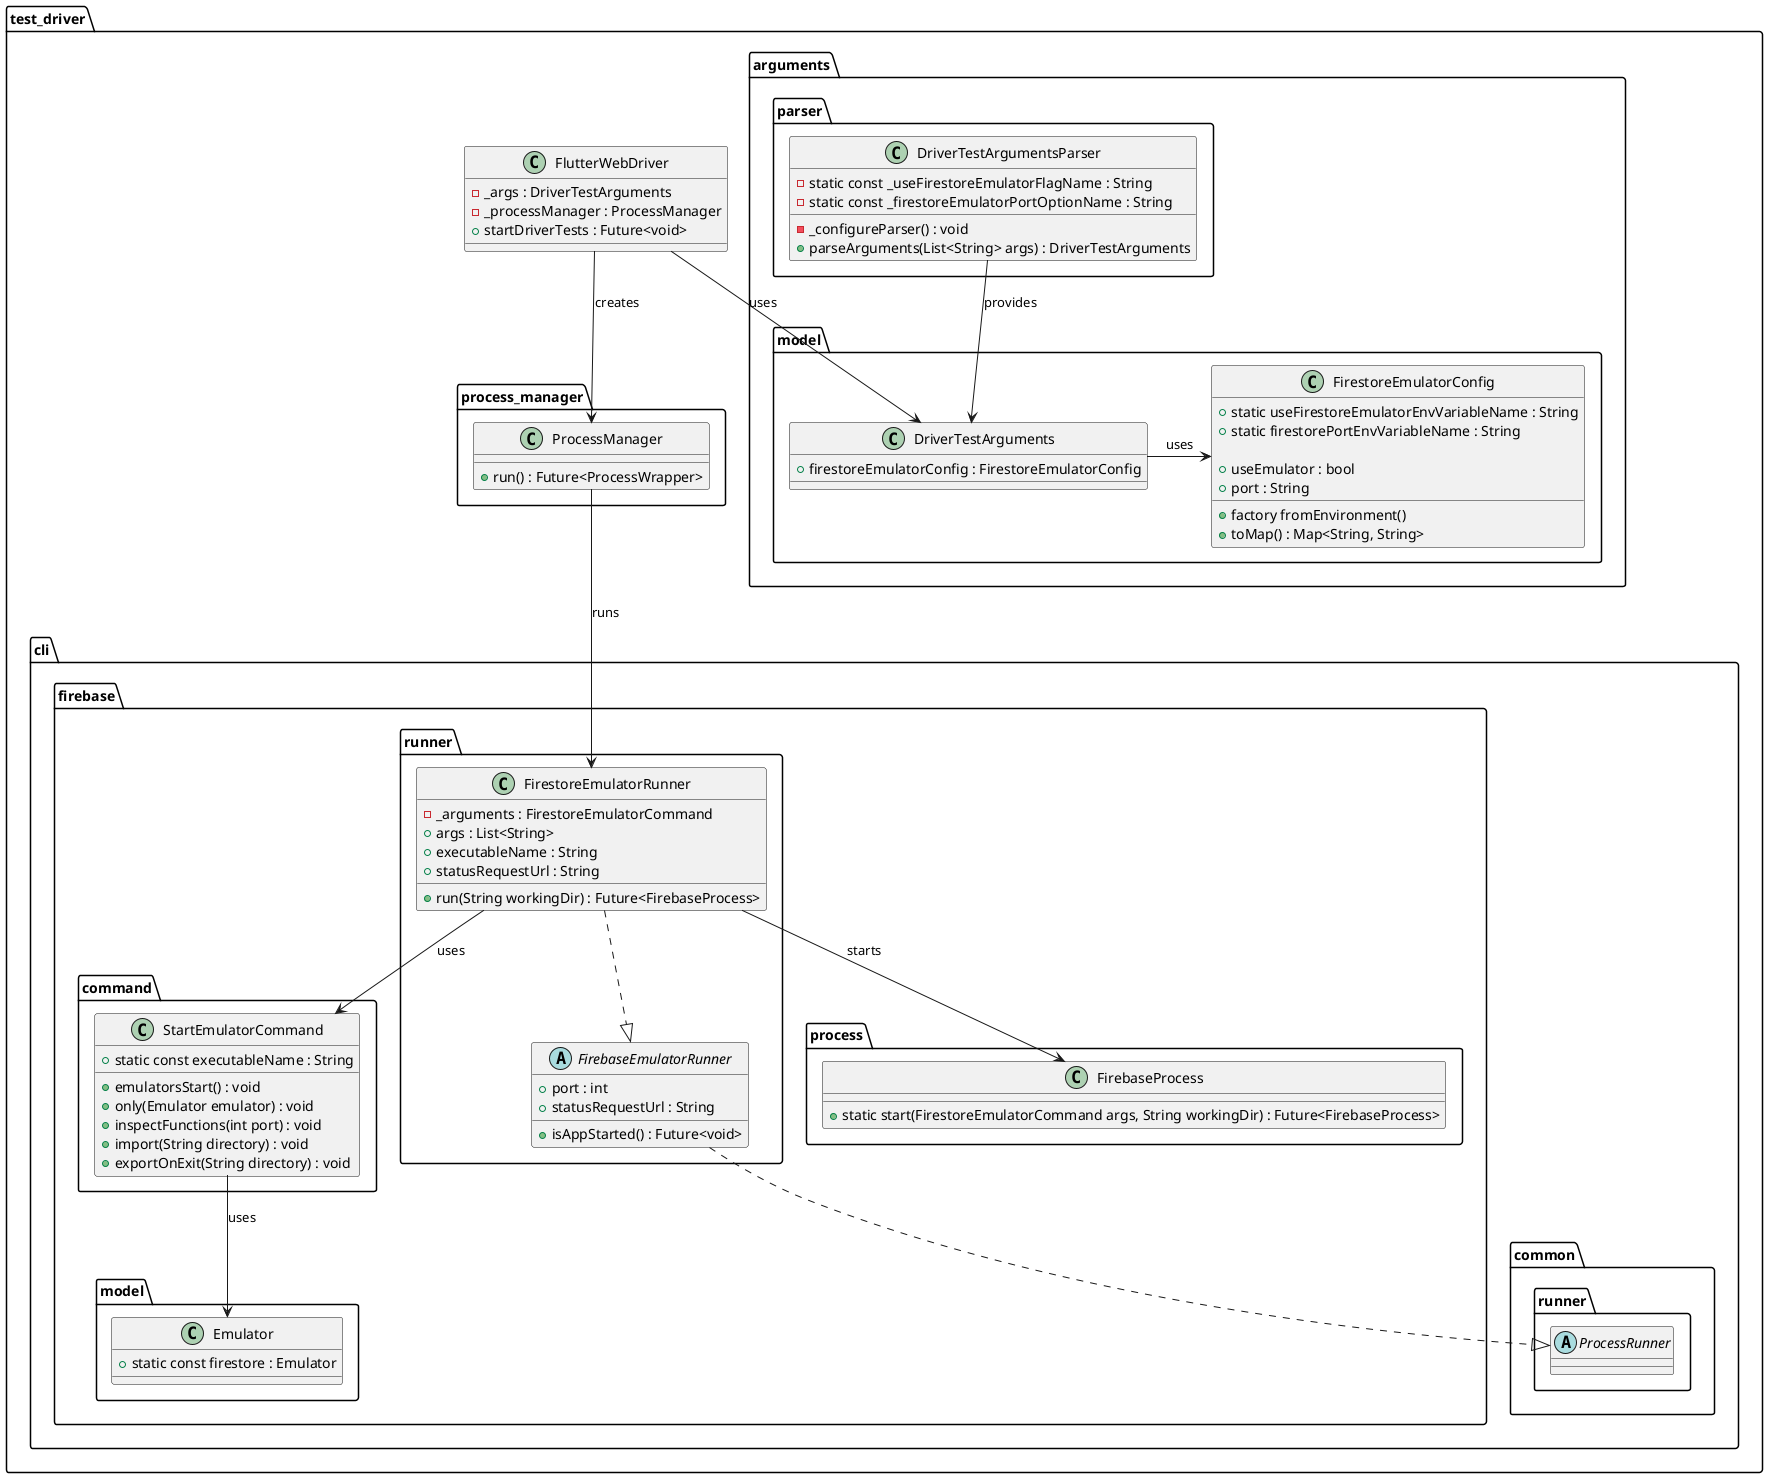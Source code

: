 @startuml firestore_emulator_class_diagram

package test_driver {
    class FlutterWebDriver {
        - _args : DriverTestArguments
        - _processManager : ProcessManager
        + startDriverTests : Future<void>  
    }

    package arguments {
        package parser {
            class DriverTestArgumentsParser {
                - static const _useFirestoreEmulatorFlagName : String
                - static const _firestoreEmulatorPortOptionName : String
                - _configureParser() : void
                + parseArguments(List<String> args) : DriverTestArguments
            }
        } 

        package model {
            class DriverTestArguments {
                + firestoreEmulatorConfig : FirestoreEmulatorConfig
            }

            class FirestoreEmulatorConfig {
                + static useFirestoreEmulatorEnvVariableName : String
                + static firestorePortEnvVariableName : String

                + useEmulator : bool
                + port : String

                + factory fromEnvironment()
                + toMap() : Map<String, String>
            }
        }
    }

    package cli {
        package common.runner {
            abstract class ProcessRunner {}
        }

        package firebase {
            package model as firebase_model {
                class Emulator {
                    + static const firestore : Emulator
                }
            }

            package runner {
                abstract class FirebaseEmulatorRunner {
                    + port : int
                    + statusRequestUrl : String
                    + isAppStarted() : Future<void>
                }
                class FirestoreEmulatorRunner {
                    - _arguments : FirestoreEmulatorCommand
                    + args : List<String>
                    + executableName : String
                    + statusRequestUrl : String
                    + run(String workingDir) : Future<FirebaseProcess>
                }
            }

            package command {
                class StartEmulatorCommand {
                    + static const executableName : String
                    + emulatorsStart() : void
                    + only(Emulator emulator) : void
                    + inspectFunctions(int port) : void
                    + import(String directory) : void
                    + exportOnExit(String directory) : void
                }
            }

            package process {
                class FirebaseProcess {
                    + static start(FirestoreEmulatorCommand args, String workingDir) : Future<FirebaseProcess>
                }
            }
        }
    }

    package process_manager {
        class ProcessManager {
            + run() : Future<ProcessWrapper>
        }
    }
}

FlutterWebDriver --> DriverTestArguments : uses
DriverTestArguments -> FirestoreEmulatorConfig: uses
FlutterWebDriver --> ProcessManager : creates
ProcessManager --> FirestoreEmulatorRunner : runs
FirestoreEmulatorRunner --> StartEmulatorCommand : uses
FirestoreEmulatorRunner --> FirebaseProcess : starts
FirestoreEmulatorRunner ..|> FirebaseEmulatorRunner
FirebaseEmulatorRunner ..|> ProcessRunner
StartEmulatorCommand --> Emulator : uses
DriverTestArgumentsParser --> DriverTestArguments : provides

@enduml
